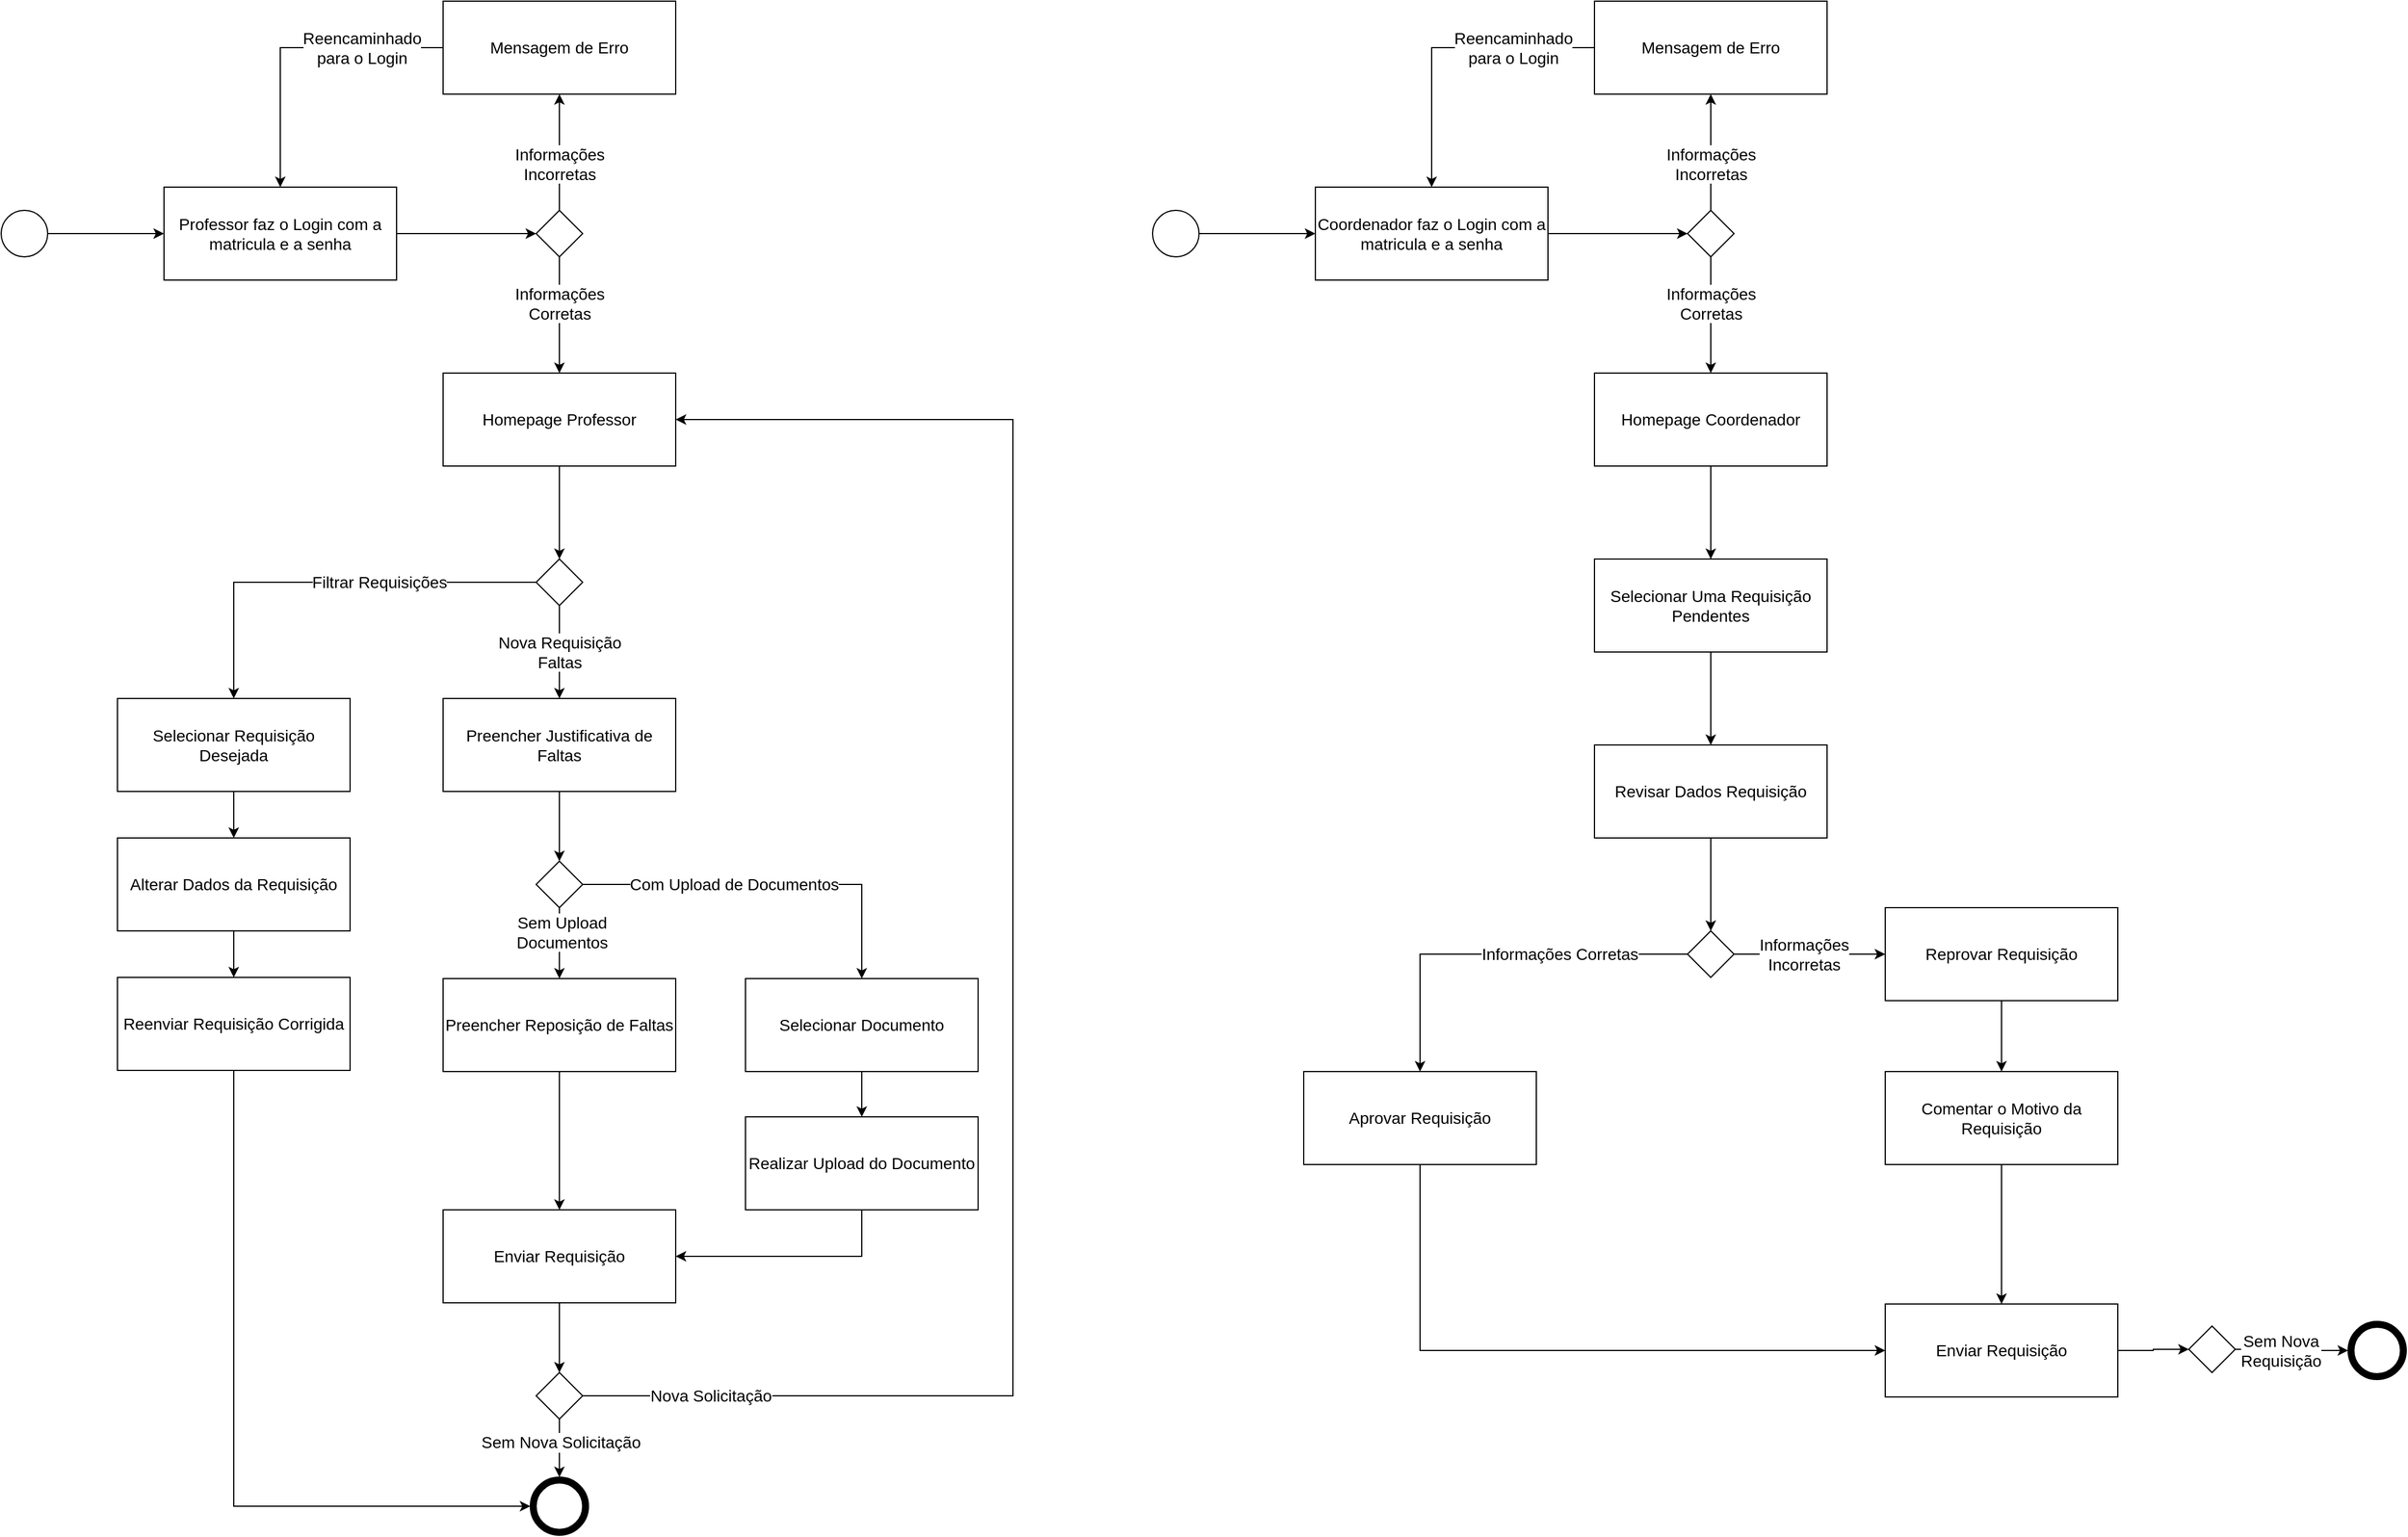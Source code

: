 <mxfile version="24.8.4">
  <diagram name="Page-1" id="k46LbsUP9ExTe1OxDocn">
    <mxGraphModel dx="4780" dy="2460" grid="1" gridSize="10" guides="1" tooltips="1" connect="1" arrows="1" fold="1" page="1" pageScale="1" pageWidth="850" pageHeight="1100" math="0" shadow="0">
      <root>
        <mxCell id="0" />
        <mxCell id="1" parent="0" />
        <mxCell id="olpWykgg6061KEIdtW-h-6" style="edgeStyle=orthogonalEdgeStyle;rounded=0;orthogonalLoop=1;jettySize=auto;html=1;exitX=1;exitY=0.5;exitDx=0;exitDy=0;entryX=0;entryY=0.5;entryDx=0;entryDy=0;" parent="1" source="olpWykgg6061KEIdtW-h-1" target="olpWykgg6061KEIdtW-h-5" edge="1">
          <mxGeometry relative="1" as="geometry" />
        </mxCell>
        <mxCell id="olpWykgg6061KEIdtW-h-1" value="&lt;font style=&quot;font-size: 14px;&quot;&gt;Professor faz o Login com a matricula e a senha&lt;/font&gt;" style="rounded=0;whiteSpace=wrap;html=1;" parent="1" vertex="1">
          <mxGeometry x="220" y="200" width="200" height="80" as="geometry" />
        </mxCell>
        <mxCell id="olpWykgg6061KEIdtW-h-3" style="edgeStyle=orthogonalEdgeStyle;rounded=0;orthogonalLoop=1;jettySize=auto;html=1;exitX=1;exitY=0.5;exitDx=0;exitDy=0;entryX=0;entryY=0.5;entryDx=0;entryDy=0;" parent="1" source="olpWykgg6061KEIdtW-h-2" target="olpWykgg6061KEIdtW-h-1" edge="1">
          <mxGeometry relative="1" as="geometry" />
        </mxCell>
        <mxCell id="olpWykgg6061KEIdtW-h-2" value="" style="ellipse;whiteSpace=wrap;html=1;aspect=fixed;" parent="1" vertex="1">
          <mxGeometry x="80" y="220" width="40" height="40" as="geometry" />
        </mxCell>
        <mxCell id="olpWykgg6061KEIdtW-h-9" style="edgeStyle=orthogonalEdgeStyle;rounded=0;orthogonalLoop=1;jettySize=auto;html=1;exitX=0;exitY=0.5;exitDx=0;exitDy=0;entryX=0.5;entryY=0;entryDx=0;entryDy=0;" parent="1" source="olpWykgg6061KEIdtW-h-4" target="olpWykgg6061KEIdtW-h-1" edge="1">
          <mxGeometry relative="1" as="geometry" />
        </mxCell>
        <mxCell id="olpWykgg6061KEIdtW-h-15" value="&lt;font style=&quot;font-size: 14px;&quot;&gt;Reencaminhado&lt;/font&gt;&lt;div&gt;&lt;font style=&quot;font-size: 14px;&quot;&gt;para o Login&lt;/font&gt;&lt;/div&gt;" style="edgeLabel;html=1;align=center;verticalAlign=middle;resizable=0;points=[];" parent="olpWykgg6061KEIdtW-h-9" vertex="1" connectable="0">
          <mxGeometry x="-0.209" y="-2" relative="1" as="geometry">
            <mxPoint x="33" y="2" as="offset" />
          </mxGeometry>
        </mxCell>
        <mxCell id="olpWykgg6061KEIdtW-h-4" value="&lt;font style=&quot;font-size: 14px;&quot;&gt;Mensagem de Erro&lt;/font&gt;" style="rounded=0;whiteSpace=wrap;html=1;" parent="1" vertex="1">
          <mxGeometry x="460" y="40" width="200" height="80" as="geometry" />
        </mxCell>
        <mxCell id="olpWykgg6061KEIdtW-h-7" style="edgeStyle=orthogonalEdgeStyle;rounded=0;orthogonalLoop=1;jettySize=auto;html=1;exitX=0.5;exitY=0;exitDx=0;exitDy=0;entryX=0.5;entryY=1;entryDx=0;entryDy=0;" parent="1" source="olpWykgg6061KEIdtW-h-5" target="olpWykgg6061KEIdtW-h-4" edge="1">
          <mxGeometry relative="1" as="geometry" />
        </mxCell>
        <mxCell id="olpWykgg6061KEIdtW-h-8" value="&lt;font style=&quot;font-size: 14px;&quot;&gt;Informações&lt;br&gt;Incorretas&lt;/font&gt;" style="edgeLabel;html=1;align=center;verticalAlign=middle;resizable=0;points=[];" parent="olpWykgg6061KEIdtW-h-7" vertex="1" connectable="0">
          <mxGeometry x="-0.283" y="-2" relative="1" as="geometry">
            <mxPoint x="-2" y="-4" as="offset" />
          </mxGeometry>
        </mxCell>
        <mxCell id="olpWykgg6061KEIdtW-h-11" style="edgeStyle=orthogonalEdgeStyle;rounded=0;orthogonalLoop=1;jettySize=auto;html=1;exitX=0.5;exitY=1;exitDx=0;exitDy=0;entryX=0.5;entryY=0;entryDx=0;entryDy=0;" parent="1" source="olpWykgg6061KEIdtW-h-5" target="olpWykgg6061KEIdtW-h-10" edge="1">
          <mxGeometry relative="1" as="geometry" />
        </mxCell>
        <mxCell id="olpWykgg6061KEIdtW-h-12" value="&lt;font style=&quot;font-size: 14px;&quot;&gt;Informações&lt;br&gt;Corretas&lt;/font&gt;" style="edgeLabel;html=1;align=center;verticalAlign=middle;resizable=0;points=[];" parent="olpWykgg6061KEIdtW-h-11" vertex="1" connectable="0">
          <mxGeometry x="-0.403" y="-1" relative="1" as="geometry">
            <mxPoint x="1" y="10" as="offset" />
          </mxGeometry>
        </mxCell>
        <mxCell id="olpWykgg6061KEIdtW-h-5" value="" style="rhombus;whiteSpace=wrap;html=1;" parent="1" vertex="1">
          <mxGeometry x="540" y="220" width="40" height="40" as="geometry" />
        </mxCell>
        <mxCell id="olpWykgg6061KEIdtW-h-16" style="edgeStyle=orthogonalEdgeStyle;rounded=0;orthogonalLoop=1;jettySize=auto;html=1;exitX=0.5;exitY=1;exitDx=0;exitDy=0;entryX=0.5;entryY=0;entryDx=0;entryDy=0;" parent="1" source="olpWykgg6061KEIdtW-h-10" target="olpWykgg6061KEIdtW-h-14" edge="1">
          <mxGeometry relative="1" as="geometry" />
        </mxCell>
        <mxCell id="olpWykgg6061KEIdtW-h-10" value="&lt;font style=&quot;font-size: 14px;&quot;&gt;Homepage Professor&lt;/font&gt;" style="rounded=0;whiteSpace=wrap;html=1;" parent="1" vertex="1">
          <mxGeometry x="460" y="360" width="200" height="80" as="geometry" />
        </mxCell>
        <mxCell id="olpWykgg6061KEIdtW-h-18" style="edgeStyle=orthogonalEdgeStyle;rounded=0;orthogonalLoop=1;jettySize=auto;html=1;exitX=0.5;exitY=1;exitDx=0;exitDy=0;entryX=0.5;entryY=0;entryDx=0;entryDy=0;" parent="1" source="olpWykgg6061KEIdtW-h-14" target="olpWykgg6061KEIdtW-h-17" edge="1">
          <mxGeometry relative="1" as="geometry" />
        </mxCell>
        <mxCell id="olpWykgg6061KEIdtW-h-19" value="&lt;font style=&quot;font-size: 14px;&quot;&gt;Nova Requisição&lt;br&gt;Faltas&lt;/font&gt;" style="edgeLabel;html=1;align=center;verticalAlign=middle;resizable=0;points=[];" parent="olpWykgg6061KEIdtW-h-18" vertex="1" connectable="0">
          <mxGeometry x="-0.363" y="-1" relative="1" as="geometry">
            <mxPoint x="1" y="14" as="offset" />
          </mxGeometry>
        </mxCell>
        <mxCell id="olpWykgg6061KEIdtW-h-32" style="edgeStyle=orthogonalEdgeStyle;rounded=0;orthogonalLoop=1;jettySize=auto;html=1;exitX=0;exitY=0.5;exitDx=0;exitDy=0;entryX=0.5;entryY=0;entryDx=0;entryDy=0;" parent="1" source="olpWykgg6061KEIdtW-h-14" target="olpWykgg6061KEIdtW-h-31" edge="1">
          <mxGeometry relative="1" as="geometry" />
        </mxCell>
        <mxCell id="olpWykgg6061KEIdtW-h-33" value="&lt;font style=&quot;font-size: 14px;&quot;&gt;Filtrar Requisições&lt;/font&gt;" style="edgeLabel;html=1;align=center;verticalAlign=middle;resizable=0;points=[];" parent="olpWykgg6061KEIdtW-h-32" vertex="1" connectable="0">
          <mxGeometry x="-0.091" relative="1" as="geometry">
            <mxPoint x="28" as="offset" />
          </mxGeometry>
        </mxCell>
        <mxCell id="olpWykgg6061KEIdtW-h-14" value="" style="rhombus;whiteSpace=wrap;html=1;" parent="1" vertex="1">
          <mxGeometry x="540" y="520" width="40" height="40" as="geometry" />
        </mxCell>
        <mxCell id="kANDuQccYSE2ELApMUoI-5" style="edgeStyle=orthogonalEdgeStyle;rounded=0;orthogonalLoop=1;jettySize=auto;html=1;exitX=0.5;exitY=1;exitDx=0;exitDy=0;entryX=0.5;entryY=0;entryDx=0;entryDy=0;" edge="1" parent="1" source="olpWykgg6061KEIdtW-h-17" target="kANDuQccYSE2ELApMUoI-4">
          <mxGeometry relative="1" as="geometry" />
        </mxCell>
        <mxCell id="olpWykgg6061KEIdtW-h-17" value="&lt;font style=&quot;font-size: 14px;&quot;&gt;Preencher Justificativa de Faltas&lt;/font&gt;" style="rounded=0;whiteSpace=wrap;html=1;" parent="1" vertex="1">
          <mxGeometry x="460" y="640" width="200" height="80" as="geometry" />
        </mxCell>
        <mxCell id="olpWykgg6061KEIdtW-h-30" style="edgeStyle=orthogonalEdgeStyle;rounded=0;orthogonalLoop=1;jettySize=auto;html=1;exitX=0.5;exitY=1;exitDx=0;exitDy=0;entryX=0.5;entryY=0;entryDx=0;entryDy=0;" parent="1" source="olpWykgg6061KEIdtW-h-27" target="olpWykgg6061KEIdtW-h-29" edge="1">
          <mxGeometry relative="1" as="geometry" />
        </mxCell>
        <mxCell id="olpWykgg6061KEIdtW-h-27" value="&lt;font style=&quot;font-size: 14px;&quot;&gt;Preencher Reposição de Faltas&lt;/font&gt;" style="rounded=0;whiteSpace=wrap;html=1;" parent="1" vertex="1">
          <mxGeometry x="460" y="881" width="200" height="80" as="geometry" />
        </mxCell>
        <mxCell id="kANDuQccYSE2ELApMUoI-58" style="edgeStyle=orthogonalEdgeStyle;rounded=0;orthogonalLoop=1;jettySize=auto;html=1;exitX=0.5;exitY=1;exitDx=0;exitDy=0;entryX=0.5;entryY=0;entryDx=0;entryDy=0;" edge="1" parent="1" source="olpWykgg6061KEIdtW-h-29" target="kANDuQccYSE2ELApMUoI-57">
          <mxGeometry relative="1" as="geometry" />
        </mxCell>
        <mxCell id="olpWykgg6061KEIdtW-h-29" value="&lt;font style=&quot;font-size: 14px;&quot;&gt;Enviar Requisição&lt;/font&gt;" style="rounded=0;whiteSpace=wrap;html=1;" parent="1" vertex="1">
          <mxGeometry x="460" y="1080" width="200" height="80" as="geometry" />
        </mxCell>
        <mxCell id="kANDuQccYSE2ELApMUoI-2" style="edgeStyle=orthogonalEdgeStyle;rounded=0;orthogonalLoop=1;jettySize=auto;html=1;exitX=0.5;exitY=1;exitDx=0;exitDy=0;entryX=0.5;entryY=0;entryDx=0;entryDy=0;" edge="1" parent="1" source="olpWykgg6061KEIdtW-h-31" target="kANDuQccYSE2ELApMUoI-1">
          <mxGeometry relative="1" as="geometry" />
        </mxCell>
        <mxCell id="olpWykgg6061KEIdtW-h-31" value="&lt;font style=&quot;font-size: 14px;&quot;&gt;Selecionar Requisição Desejada&lt;/font&gt;" style="rounded=0;whiteSpace=wrap;html=1;" parent="1" vertex="1">
          <mxGeometry x="180" y="640" width="200" height="80" as="geometry" />
        </mxCell>
        <mxCell id="kANDuQccYSE2ELApMUoI-15" style="edgeStyle=orthogonalEdgeStyle;rounded=0;orthogonalLoop=1;jettySize=auto;html=1;exitX=0.5;exitY=1;exitDx=0;exitDy=0;entryX=0.5;entryY=0;entryDx=0;entryDy=0;" edge="1" parent="1" source="kANDuQccYSE2ELApMUoI-1" target="kANDuQccYSE2ELApMUoI-3">
          <mxGeometry relative="1" as="geometry" />
        </mxCell>
        <mxCell id="kANDuQccYSE2ELApMUoI-1" value="&lt;font style=&quot;font-size: 14px;&quot;&gt;Alterar Dados da Requisição&lt;/font&gt;" style="rounded=0;whiteSpace=wrap;html=1;" vertex="1" parent="1">
          <mxGeometry x="180" y="760" width="200" height="80" as="geometry" />
        </mxCell>
        <mxCell id="kANDuQccYSE2ELApMUoI-18" style="edgeStyle=orthogonalEdgeStyle;rounded=0;orthogonalLoop=1;jettySize=auto;html=1;exitX=0.5;exitY=1;exitDx=0;exitDy=0;entryX=0;entryY=0.5;entryDx=0;entryDy=0;" edge="1" parent="1" source="kANDuQccYSE2ELApMUoI-3" target="kANDuQccYSE2ELApMUoI-16">
          <mxGeometry relative="1" as="geometry" />
        </mxCell>
        <mxCell id="kANDuQccYSE2ELApMUoI-3" value="&lt;font style=&quot;font-size: 14px;&quot;&gt;Reenviar Requisição Corrigida&lt;/font&gt;" style="rounded=0;whiteSpace=wrap;html=1;" vertex="1" parent="1">
          <mxGeometry x="180" y="880" width="200" height="80" as="geometry" />
        </mxCell>
        <mxCell id="kANDuQccYSE2ELApMUoI-8" style="edgeStyle=orthogonalEdgeStyle;rounded=0;orthogonalLoop=1;jettySize=auto;html=1;exitX=0.5;exitY=1;exitDx=0;exitDy=0;entryX=0.5;entryY=0;entryDx=0;entryDy=0;" edge="1" parent="1" source="kANDuQccYSE2ELApMUoI-4" target="olpWykgg6061KEIdtW-h-27">
          <mxGeometry relative="1" as="geometry" />
        </mxCell>
        <mxCell id="kANDuQccYSE2ELApMUoI-9" value="&lt;span style=&quot;font-size: 14px;&quot;&gt;Sem Upload&lt;br&gt;Documentos&lt;/span&gt;" style="edgeLabel;html=1;align=center;verticalAlign=middle;resizable=0;points=[];" vertex="1" connectable="0" parent="kANDuQccYSE2ELApMUoI-8">
          <mxGeometry x="-0.306" y="2" relative="1" as="geometry">
            <mxPoint as="offset" />
          </mxGeometry>
        </mxCell>
        <mxCell id="kANDuQccYSE2ELApMUoI-11" style="edgeStyle=orthogonalEdgeStyle;rounded=0;orthogonalLoop=1;jettySize=auto;html=1;exitX=1;exitY=0.5;exitDx=0;exitDy=0;entryX=0.5;entryY=0;entryDx=0;entryDy=0;" edge="1" parent="1" source="kANDuQccYSE2ELApMUoI-4" target="kANDuQccYSE2ELApMUoI-10">
          <mxGeometry relative="1" as="geometry" />
        </mxCell>
        <mxCell id="kANDuQccYSE2ELApMUoI-12" value="&lt;font style=&quot;font-size: 14px;&quot;&gt;Com Upload de Documentos&lt;/font&gt;" style="edgeLabel;html=1;align=center;verticalAlign=middle;resizable=0;points=[];" vertex="1" connectable="0" parent="kANDuQccYSE2ELApMUoI-11">
          <mxGeometry x="-0.371" y="-3" relative="1" as="geometry">
            <mxPoint x="29" y="-3" as="offset" />
          </mxGeometry>
        </mxCell>
        <mxCell id="kANDuQccYSE2ELApMUoI-4" value="" style="rhombus;whiteSpace=wrap;html=1;" vertex="1" parent="1">
          <mxGeometry x="540" y="780" width="40" height="40" as="geometry" />
        </mxCell>
        <mxCell id="kANDuQccYSE2ELApMUoI-43" style="edgeStyle=orthogonalEdgeStyle;rounded=0;orthogonalLoop=1;jettySize=auto;html=1;exitX=0.5;exitY=1;exitDx=0;exitDy=0;entryX=0.5;entryY=0;entryDx=0;entryDy=0;" edge="1" parent="1" source="kANDuQccYSE2ELApMUoI-10" target="kANDuQccYSE2ELApMUoI-42">
          <mxGeometry relative="1" as="geometry" />
        </mxCell>
        <mxCell id="kANDuQccYSE2ELApMUoI-10" value="&lt;font style=&quot;font-size: 14px;&quot;&gt;Selecionar Documento&lt;/font&gt;" style="rounded=0;whiteSpace=wrap;html=1;" vertex="1" parent="1">
          <mxGeometry x="720" y="881" width="200" height="80" as="geometry" />
        </mxCell>
        <mxCell id="kANDuQccYSE2ELApMUoI-16" value="" style="ellipse;whiteSpace=wrap;html=1;aspect=fixed;fillColor=#000000;" vertex="1" parent="1">
          <mxGeometry x="535" y="1310" width="50" height="50" as="geometry" />
        </mxCell>
        <mxCell id="kANDuQccYSE2ELApMUoI-17" value="" style="ellipse;whiteSpace=wrap;html=1;aspect=fixed;" vertex="1" parent="1">
          <mxGeometry x="540" y="1315" width="40" height="40" as="geometry" />
        </mxCell>
        <mxCell id="kANDuQccYSE2ELApMUoI-32" style="edgeStyle=orthogonalEdgeStyle;rounded=0;orthogonalLoop=1;jettySize=auto;html=1;exitX=1;exitY=0.5;exitDx=0;exitDy=0;entryX=0;entryY=0.5;entryDx=0;entryDy=0;" edge="1" parent="1" source="kANDuQccYSE2ELApMUoI-20" target="kANDuQccYSE2ELApMUoI-22">
          <mxGeometry relative="1" as="geometry" />
        </mxCell>
        <mxCell id="kANDuQccYSE2ELApMUoI-20" value="" style="ellipse;whiteSpace=wrap;html=1;aspect=fixed;" vertex="1" parent="1">
          <mxGeometry x="1070" y="220" width="40" height="40" as="geometry" />
        </mxCell>
        <mxCell id="kANDuQccYSE2ELApMUoI-21" style="edgeStyle=orthogonalEdgeStyle;rounded=0;orthogonalLoop=1;jettySize=auto;html=1;exitX=1;exitY=0.5;exitDx=0;exitDy=0;entryX=0;entryY=0.5;entryDx=0;entryDy=0;" edge="1" source="kANDuQccYSE2ELApMUoI-22" target="kANDuQccYSE2ELApMUoI-30" parent="1">
          <mxGeometry relative="1" as="geometry" />
        </mxCell>
        <mxCell id="kANDuQccYSE2ELApMUoI-22" value="&lt;font style=&quot;font-size: 14px;&quot;&gt;Coordenador faz o Login com a matricula e a senha&lt;/font&gt;" style="rounded=0;whiteSpace=wrap;html=1;" vertex="1" parent="1">
          <mxGeometry x="1210" y="200" width="200" height="80" as="geometry" />
        </mxCell>
        <mxCell id="kANDuQccYSE2ELApMUoI-23" style="edgeStyle=orthogonalEdgeStyle;rounded=0;orthogonalLoop=1;jettySize=auto;html=1;exitX=0;exitY=0.5;exitDx=0;exitDy=0;entryX=0.5;entryY=0;entryDx=0;entryDy=0;" edge="1" source="kANDuQccYSE2ELApMUoI-25" target="kANDuQccYSE2ELApMUoI-22" parent="1">
          <mxGeometry relative="1" as="geometry" />
        </mxCell>
        <mxCell id="kANDuQccYSE2ELApMUoI-24" value="&lt;font style=&quot;font-size: 14px;&quot;&gt;Reencaminhado&lt;/font&gt;&lt;div&gt;&lt;font style=&quot;font-size: 14px;&quot;&gt;para o Login&lt;/font&gt;&lt;/div&gt;" style="edgeLabel;html=1;align=center;verticalAlign=middle;resizable=0;points=[];" vertex="1" connectable="0" parent="kANDuQccYSE2ELApMUoI-23">
          <mxGeometry x="-0.209" y="-2" relative="1" as="geometry">
            <mxPoint x="33" y="2" as="offset" />
          </mxGeometry>
        </mxCell>
        <mxCell id="kANDuQccYSE2ELApMUoI-25" value="&lt;font style=&quot;font-size: 14px;&quot;&gt;Mensagem de Erro&lt;/font&gt;" style="rounded=0;whiteSpace=wrap;html=1;" vertex="1" parent="1">
          <mxGeometry x="1450" y="40" width="200" height="80" as="geometry" />
        </mxCell>
        <mxCell id="kANDuQccYSE2ELApMUoI-26" style="edgeStyle=orthogonalEdgeStyle;rounded=0;orthogonalLoop=1;jettySize=auto;html=1;exitX=0.5;exitY=0;exitDx=0;exitDy=0;entryX=0.5;entryY=1;entryDx=0;entryDy=0;" edge="1" source="kANDuQccYSE2ELApMUoI-30" target="kANDuQccYSE2ELApMUoI-25" parent="1">
          <mxGeometry relative="1" as="geometry" />
        </mxCell>
        <mxCell id="kANDuQccYSE2ELApMUoI-27" value="&lt;font style=&quot;font-size: 14px;&quot;&gt;Informações&lt;br&gt;Incorretas&lt;/font&gt;" style="edgeLabel;html=1;align=center;verticalAlign=middle;resizable=0;points=[];" vertex="1" connectable="0" parent="kANDuQccYSE2ELApMUoI-26">
          <mxGeometry x="-0.283" y="-2" relative="1" as="geometry">
            <mxPoint x="-2" y="-4" as="offset" />
          </mxGeometry>
        </mxCell>
        <mxCell id="kANDuQccYSE2ELApMUoI-28" style="edgeStyle=orthogonalEdgeStyle;rounded=0;orthogonalLoop=1;jettySize=auto;html=1;exitX=0.5;exitY=1;exitDx=0;exitDy=0;entryX=0.5;entryY=0;entryDx=0;entryDy=0;" edge="1" source="kANDuQccYSE2ELApMUoI-30" target="kANDuQccYSE2ELApMUoI-31" parent="1">
          <mxGeometry relative="1" as="geometry" />
        </mxCell>
        <mxCell id="kANDuQccYSE2ELApMUoI-29" value="&lt;font style=&quot;font-size: 14px;&quot;&gt;Informações&lt;br&gt;Corretas&lt;/font&gt;" style="edgeLabel;html=1;align=center;verticalAlign=middle;resizable=0;points=[];" vertex="1" connectable="0" parent="kANDuQccYSE2ELApMUoI-28">
          <mxGeometry x="-0.403" y="-1" relative="1" as="geometry">
            <mxPoint x="1" y="10" as="offset" />
          </mxGeometry>
        </mxCell>
        <mxCell id="kANDuQccYSE2ELApMUoI-30" value="" style="rhombus;whiteSpace=wrap;html=1;" vertex="1" parent="1">
          <mxGeometry x="1530" y="220" width="40" height="40" as="geometry" />
        </mxCell>
        <mxCell id="kANDuQccYSE2ELApMUoI-34" style="edgeStyle=orthogonalEdgeStyle;rounded=0;orthogonalLoop=1;jettySize=auto;html=1;exitX=0.5;exitY=1;exitDx=0;exitDy=0;entryX=0.5;entryY=0;entryDx=0;entryDy=0;" edge="1" parent="1" source="kANDuQccYSE2ELApMUoI-31" target="kANDuQccYSE2ELApMUoI-33">
          <mxGeometry relative="1" as="geometry" />
        </mxCell>
        <mxCell id="kANDuQccYSE2ELApMUoI-31" value="&lt;font style=&quot;font-size: 14px;&quot;&gt;Homepage Coordenador&lt;/font&gt;" style="rounded=0;whiteSpace=wrap;html=1;" vertex="1" parent="1">
          <mxGeometry x="1450" y="360" width="200" height="80" as="geometry" />
        </mxCell>
        <mxCell id="kANDuQccYSE2ELApMUoI-36" style="edgeStyle=orthogonalEdgeStyle;rounded=0;orthogonalLoop=1;jettySize=auto;html=1;exitX=0.5;exitY=1;exitDx=0;exitDy=0;entryX=0.5;entryY=0;entryDx=0;entryDy=0;" edge="1" parent="1" source="kANDuQccYSE2ELApMUoI-33" target="kANDuQccYSE2ELApMUoI-35">
          <mxGeometry relative="1" as="geometry" />
        </mxCell>
        <mxCell id="kANDuQccYSE2ELApMUoI-33" value="&lt;font style=&quot;font-size: 14px;&quot;&gt;Selecionar Uma Requisição Pendentes&lt;/font&gt;" style="rounded=0;whiteSpace=wrap;html=1;" vertex="1" parent="1">
          <mxGeometry x="1450" y="520" width="200" height="80" as="geometry" />
        </mxCell>
        <mxCell id="kANDuQccYSE2ELApMUoI-39" style="edgeStyle=orthogonalEdgeStyle;rounded=0;orthogonalLoop=1;jettySize=auto;html=1;exitX=0.5;exitY=1;exitDx=0;exitDy=0;entryX=0.5;entryY=0;entryDx=0;entryDy=0;" edge="1" parent="1" source="kANDuQccYSE2ELApMUoI-35" target="kANDuQccYSE2ELApMUoI-38">
          <mxGeometry relative="1" as="geometry" />
        </mxCell>
        <mxCell id="kANDuQccYSE2ELApMUoI-35" value="&lt;span style=&quot;font-size: 14px;&quot;&gt;Revisar Dados Requisição&lt;/span&gt;" style="rounded=0;whiteSpace=wrap;html=1;" vertex="1" parent="1">
          <mxGeometry x="1450" y="680" width="200" height="80" as="geometry" />
        </mxCell>
        <mxCell id="kANDuQccYSE2ELApMUoI-53" style="edgeStyle=orthogonalEdgeStyle;rounded=0;orthogonalLoop=1;jettySize=auto;html=1;exitX=0.5;exitY=1;exitDx=0;exitDy=0;entryX=0;entryY=0.5;entryDx=0;entryDy=0;" edge="1" parent="1" source="kANDuQccYSE2ELApMUoI-37" target="kANDuQccYSE2ELApMUoI-51">
          <mxGeometry relative="1" as="geometry" />
        </mxCell>
        <mxCell id="kANDuQccYSE2ELApMUoI-37" value="&lt;span style=&quot;font-size: 14px;&quot;&gt;Aprovar Requisição&lt;/span&gt;" style="rounded=0;whiteSpace=wrap;html=1;" vertex="1" parent="1">
          <mxGeometry x="1200" y="961" width="200" height="80" as="geometry" />
        </mxCell>
        <mxCell id="kANDuQccYSE2ELApMUoI-40" style="edgeStyle=orthogonalEdgeStyle;rounded=0;orthogonalLoop=1;jettySize=auto;html=1;exitX=0;exitY=0.5;exitDx=0;exitDy=0;" edge="1" parent="1" source="kANDuQccYSE2ELApMUoI-38" target="kANDuQccYSE2ELApMUoI-37">
          <mxGeometry relative="1" as="geometry" />
        </mxCell>
        <mxCell id="kANDuQccYSE2ELApMUoI-41" value="&lt;font style=&quot;font-size: 14px;&quot;&gt;Informações Corretas&lt;/font&gt;" style="edgeLabel;html=1;align=center;verticalAlign=middle;resizable=0;points=[];" vertex="1" connectable="0" parent="kANDuQccYSE2ELApMUoI-40">
          <mxGeometry x="-0.028" y="-1" relative="1" as="geometry">
            <mxPoint x="51" y="1" as="offset" />
          </mxGeometry>
        </mxCell>
        <mxCell id="kANDuQccYSE2ELApMUoI-46" style="edgeStyle=orthogonalEdgeStyle;rounded=0;orthogonalLoop=1;jettySize=auto;html=1;exitX=1;exitY=0.5;exitDx=0;exitDy=0;" edge="1" parent="1" source="kANDuQccYSE2ELApMUoI-38" target="kANDuQccYSE2ELApMUoI-45">
          <mxGeometry relative="1" as="geometry" />
        </mxCell>
        <mxCell id="kANDuQccYSE2ELApMUoI-47" value="&lt;font style=&quot;font-size: 14px;&quot;&gt;Informações&lt;/font&gt;&lt;div&gt;&lt;font style=&quot;font-size: 14px;&quot;&gt;Incorretas&lt;/font&gt;&lt;/div&gt;" style="edgeLabel;html=1;align=center;verticalAlign=middle;resizable=0;points=[];" vertex="1" connectable="0" parent="kANDuQccYSE2ELApMUoI-46">
          <mxGeometry x="-0.654" y="-2" relative="1" as="geometry">
            <mxPoint x="37" y="-2" as="offset" />
          </mxGeometry>
        </mxCell>
        <mxCell id="kANDuQccYSE2ELApMUoI-38" value="" style="rhombus;whiteSpace=wrap;html=1;" vertex="1" parent="1">
          <mxGeometry x="1530" y="840" width="40" height="40" as="geometry" />
        </mxCell>
        <mxCell id="kANDuQccYSE2ELApMUoI-44" style="edgeStyle=orthogonalEdgeStyle;rounded=0;orthogonalLoop=1;jettySize=auto;html=1;exitX=0.5;exitY=1;exitDx=0;exitDy=0;entryX=1;entryY=0.5;entryDx=0;entryDy=0;" edge="1" parent="1" source="kANDuQccYSE2ELApMUoI-42" target="olpWykgg6061KEIdtW-h-29">
          <mxGeometry relative="1" as="geometry" />
        </mxCell>
        <mxCell id="kANDuQccYSE2ELApMUoI-42" value="&lt;span style=&quot;font-size: 14px;&quot;&gt;Realizar Upload do Documento&lt;/span&gt;" style="rounded=0;whiteSpace=wrap;html=1;" vertex="1" parent="1">
          <mxGeometry x="720" y="1000" width="200" height="80" as="geometry" />
        </mxCell>
        <mxCell id="kANDuQccYSE2ELApMUoI-50" style="edgeStyle=orthogonalEdgeStyle;rounded=0;orthogonalLoop=1;jettySize=auto;html=1;exitX=0.5;exitY=1;exitDx=0;exitDy=0;entryX=0.5;entryY=0;entryDx=0;entryDy=0;" edge="1" parent="1" source="kANDuQccYSE2ELApMUoI-45" target="kANDuQccYSE2ELApMUoI-48">
          <mxGeometry relative="1" as="geometry" />
        </mxCell>
        <mxCell id="kANDuQccYSE2ELApMUoI-45" value="&lt;span style=&quot;font-size: 14px;&quot;&gt;Reprovar Requisição&lt;/span&gt;" style="rounded=0;whiteSpace=wrap;html=1;" vertex="1" parent="1">
          <mxGeometry x="1700" y="820" width="200" height="80" as="geometry" />
        </mxCell>
        <mxCell id="kANDuQccYSE2ELApMUoI-52" style="edgeStyle=orthogonalEdgeStyle;rounded=0;orthogonalLoop=1;jettySize=auto;html=1;exitX=0.5;exitY=1;exitDx=0;exitDy=0;entryX=0.5;entryY=0;entryDx=0;entryDy=0;" edge="1" parent="1" source="kANDuQccYSE2ELApMUoI-48" target="kANDuQccYSE2ELApMUoI-51">
          <mxGeometry relative="1" as="geometry" />
        </mxCell>
        <mxCell id="kANDuQccYSE2ELApMUoI-48" value="&lt;span style=&quot;font-size: 14px;&quot;&gt;Comentar o Motivo da Requisição&lt;/span&gt;" style="rounded=0;whiteSpace=wrap;html=1;" vertex="1" parent="1">
          <mxGeometry x="1700" y="961" width="200" height="80" as="geometry" />
        </mxCell>
        <mxCell id="kANDuQccYSE2ELApMUoI-63" style="edgeStyle=orthogonalEdgeStyle;rounded=0;orthogonalLoop=1;jettySize=auto;html=1;exitX=1;exitY=0.5;exitDx=0;exitDy=0;" edge="1" parent="1" source="kANDuQccYSE2ELApMUoI-51" target="kANDuQccYSE2ELApMUoI-62">
          <mxGeometry relative="1" as="geometry" />
        </mxCell>
        <mxCell id="kANDuQccYSE2ELApMUoI-51" value="&lt;span style=&quot;font-size: 14px;&quot;&gt;Enviar Requisição&lt;/span&gt;" style="rounded=0;whiteSpace=wrap;html=1;" vertex="1" parent="1">
          <mxGeometry x="1700" y="1161" width="200" height="80" as="geometry" />
        </mxCell>
        <mxCell id="kANDuQccYSE2ELApMUoI-54" value="" style="ellipse;whiteSpace=wrap;html=1;aspect=fixed;fillColor=#000000;" vertex="1" parent="1">
          <mxGeometry x="2098" y="1176" width="50" height="50" as="geometry" />
        </mxCell>
        <mxCell id="kANDuQccYSE2ELApMUoI-55" value="" style="ellipse;whiteSpace=wrap;html=1;aspect=fixed;" vertex="1" parent="1">
          <mxGeometry x="2103" y="1181" width="40" height="40" as="geometry" />
        </mxCell>
        <mxCell id="kANDuQccYSE2ELApMUoI-59" style="edgeStyle=orthogonalEdgeStyle;rounded=0;orthogonalLoop=1;jettySize=auto;html=1;exitX=0.5;exitY=1;exitDx=0;exitDy=0;entryX=0.5;entryY=0;entryDx=0;entryDy=0;" edge="1" parent="1" source="kANDuQccYSE2ELApMUoI-57" target="kANDuQccYSE2ELApMUoI-16">
          <mxGeometry relative="1" as="geometry" />
        </mxCell>
        <mxCell id="kANDuQccYSE2ELApMUoI-60" value="&lt;font style=&quot;font-size: 14px;&quot;&gt;Sem Nova Solicitação&lt;/font&gt;" style="edgeLabel;html=1;align=center;verticalAlign=middle;resizable=0;points=[];" vertex="1" connectable="0" parent="kANDuQccYSE2ELApMUoI-59">
          <mxGeometry x="-0.201" y="1" relative="1" as="geometry">
            <mxPoint as="offset" />
          </mxGeometry>
        </mxCell>
        <mxCell id="kANDuQccYSE2ELApMUoI-61" style="edgeStyle=orthogonalEdgeStyle;rounded=0;orthogonalLoop=1;jettySize=auto;html=1;exitX=1;exitY=0.5;exitDx=0;exitDy=0;entryX=1;entryY=0.5;entryDx=0;entryDy=0;" edge="1" parent="1" source="kANDuQccYSE2ELApMUoI-57" target="olpWykgg6061KEIdtW-h-10">
          <mxGeometry relative="1" as="geometry">
            <Array as="points">
              <mxPoint x="950" y="1240" />
              <mxPoint x="950" y="400" />
            </Array>
          </mxGeometry>
        </mxCell>
        <mxCell id="kANDuQccYSE2ELApMUoI-66" value="&lt;font style=&quot;font-size: 14px;&quot;&gt;Nova Solicitação&lt;/font&gt;" style="edgeLabel;html=1;align=center;verticalAlign=middle;resizable=0;points=[];" vertex="1" connectable="0" parent="kANDuQccYSE2ELApMUoI-61">
          <mxGeometry x="-0.824" y="-1" relative="1" as="geometry">
            <mxPoint x="-22" y="-1" as="offset" />
          </mxGeometry>
        </mxCell>
        <mxCell id="kANDuQccYSE2ELApMUoI-57" value="" style="rhombus;whiteSpace=wrap;html=1;" vertex="1" parent="1">
          <mxGeometry x="540" y="1220" width="40" height="40" as="geometry" />
        </mxCell>
        <mxCell id="kANDuQccYSE2ELApMUoI-64" style="edgeStyle=orthogonalEdgeStyle;rounded=0;orthogonalLoop=1;jettySize=auto;html=1;exitX=1;exitY=0.5;exitDx=0;exitDy=0;entryX=0;entryY=0.5;entryDx=0;entryDy=0;" edge="1" parent="1" source="kANDuQccYSE2ELApMUoI-62" target="kANDuQccYSE2ELApMUoI-54">
          <mxGeometry relative="1" as="geometry" />
        </mxCell>
        <mxCell id="kANDuQccYSE2ELApMUoI-65" value="&lt;font style=&quot;font-size: 14px;&quot;&gt;Sem Nova&lt;/font&gt;&lt;div&gt;&lt;font style=&quot;font-size: 14px;&quot;&gt;Requisição&lt;/font&gt;&lt;/div&gt;" style="edgeLabel;html=1;align=center;verticalAlign=middle;resizable=0;points=[];" vertex="1" connectable="0" parent="kANDuQccYSE2ELApMUoI-64">
          <mxGeometry x="-0.346" relative="1" as="geometry">
            <mxPoint x="7" y="1" as="offset" />
          </mxGeometry>
        </mxCell>
        <mxCell id="kANDuQccYSE2ELApMUoI-62" value="" style="rhombus;whiteSpace=wrap;html=1;" vertex="1" parent="1">
          <mxGeometry x="1961" y="1180" width="40" height="40" as="geometry" />
        </mxCell>
      </root>
    </mxGraphModel>
  </diagram>
</mxfile>
